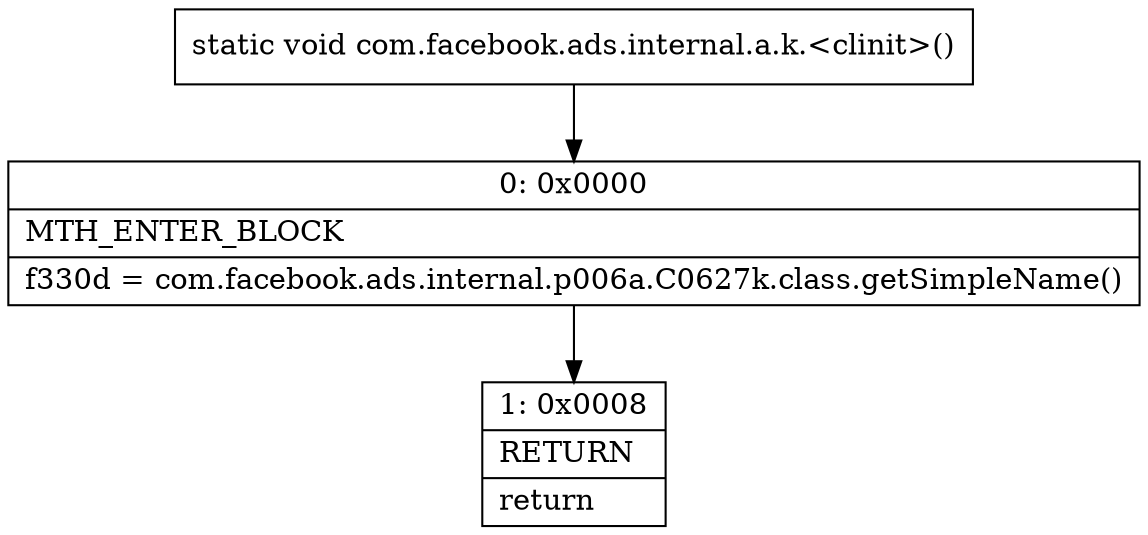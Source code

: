 digraph "CFG forcom.facebook.ads.internal.a.k.\<clinit\>()V" {
Node_0 [shape=record,label="{0\:\ 0x0000|MTH_ENTER_BLOCK\l|f330d = com.facebook.ads.internal.p006a.C0627k.class.getSimpleName()\l}"];
Node_1 [shape=record,label="{1\:\ 0x0008|RETURN\l|return\l}"];
MethodNode[shape=record,label="{static void com.facebook.ads.internal.a.k.\<clinit\>() }"];
MethodNode -> Node_0;
Node_0 -> Node_1;
}

